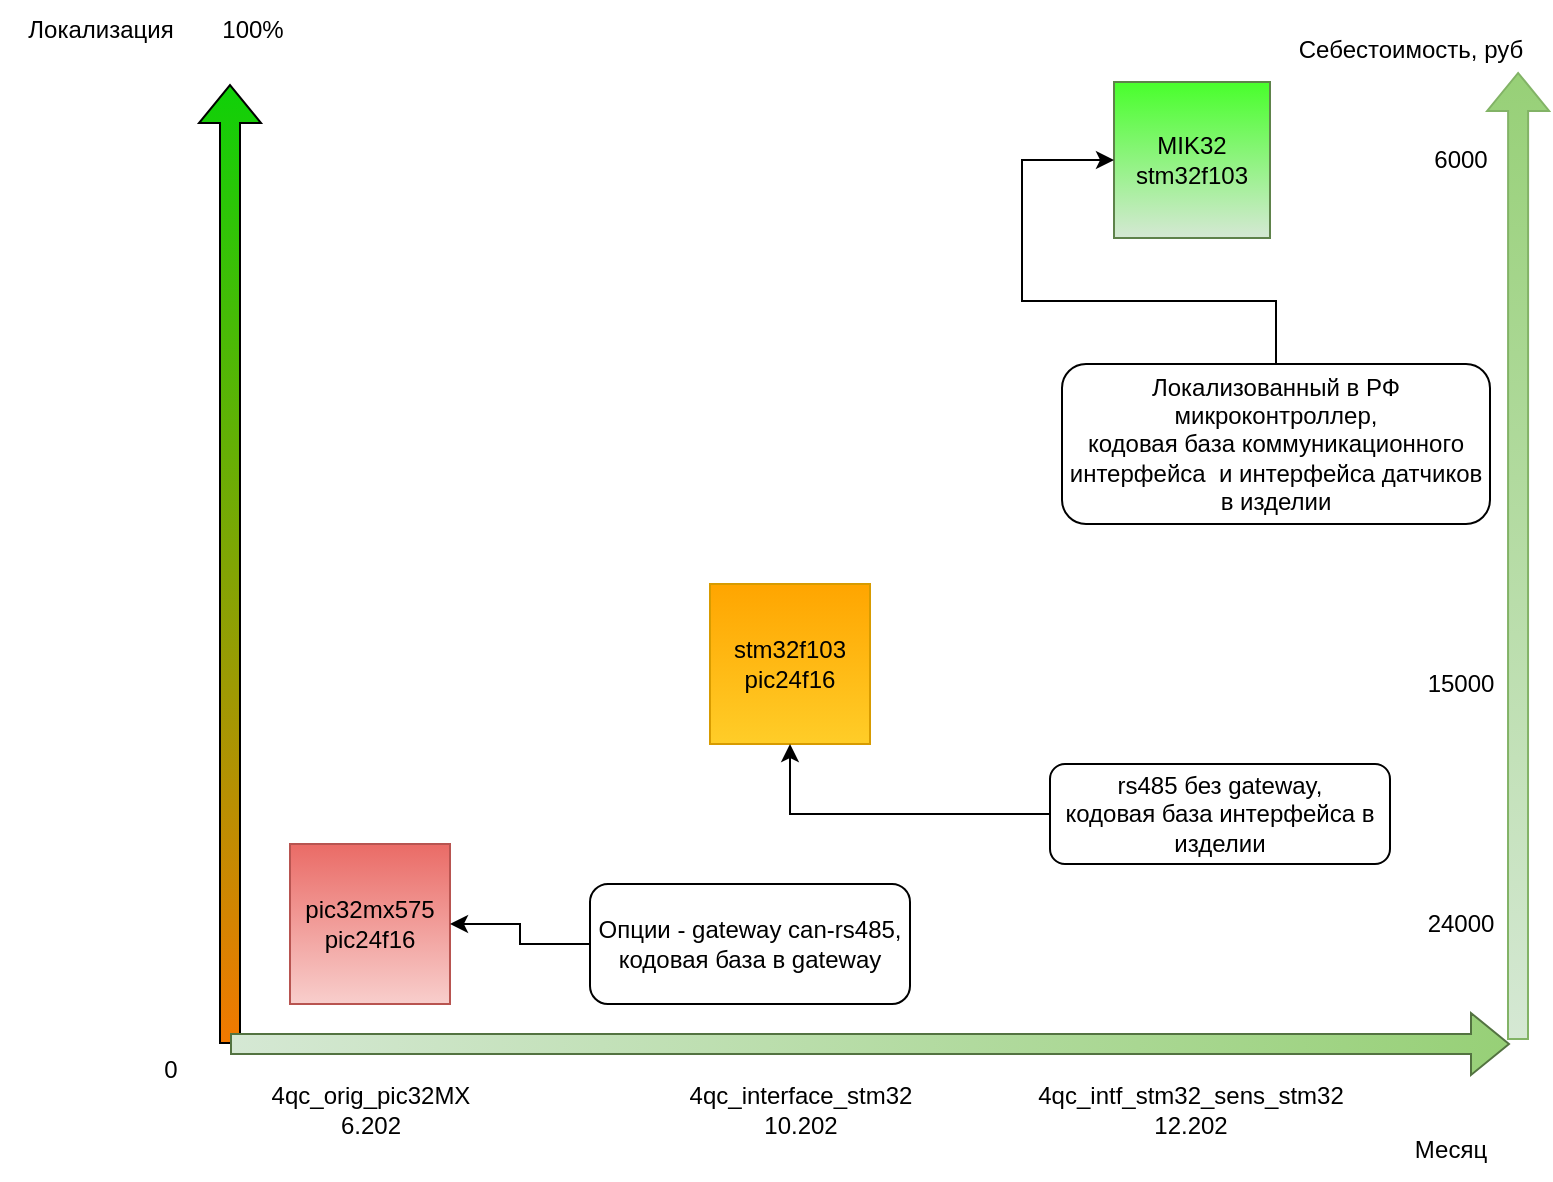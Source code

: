 <mxfile version="24.4.4" type="github">
  <diagram name="Page-1" id="u-WVnbDWZxlvtq3TyeI-">
    <mxGraphModel dx="931" dy="622" grid="1" gridSize="10" guides="1" tooltips="1" connect="1" arrows="1" fold="1" page="1" pageScale="1" pageWidth="827" pageHeight="1169" math="0" shadow="0">
      <root>
        <mxCell id="0" />
        <mxCell id="1" parent="0" />
        <mxCell id="twwJHe_c0Z_bD52UPJeN-1" value="" style="endArrow=classic;html=1;rounded=0;shape=flexArrow;fillColor=#F27900;gradientColor=#0FD108;gradientDirection=north;" edge="1" parent="1">
          <mxGeometry width="50" height="50" relative="1" as="geometry">
            <mxPoint x="160" y="560" as="sourcePoint" />
            <mxPoint x="160" y="80" as="targetPoint" />
          </mxGeometry>
        </mxCell>
        <mxCell id="twwJHe_c0Z_bD52UPJeN-2" value="" style="endArrow=classic;html=1;rounded=0;shape=flexArrow;fillColor=#d5e8d4;gradientColor=#97d077;strokeColor=#537341;gradientDirection=east;" edge="1" parent="1">
          <mxGeometry width="50" height="50" relative="1" as="geometry">
            <mxPoint x="160" y="560" as="sourcePoint" />
            <mxPoint x="800" y="560" as="targetPoint" />
          </mxGeometry>
        </mxCell>
        <mxCell id="twwJHe_c0Z_bD52UPJeN-3" value="pic32mx575&lt;div&gt;pic24f16&lt;/div&gt;" style="whiteSpace=wrap;html=1;aspect=fixed;fillColor=#f8cecc;gradientColor=#ea6b66;strokeColor=#b85450;gradientDirection=north;" vertex="1" parent="1">
          <mxGeometry x="190" y="460" width="80" height="80" as="geometry" />
        </mxCell>
        <mxCell id="twwJHe_c0Z_bD52UPJeN-5" value="4qc_orig_pic32MX&lt;div&gt;6.202&lt;/div&gt;" style="text;html=1;align=center;verticalAlign=middle;resizable=0;points=[];autosize=1;strokeColor=none;fillColor=none;" vertex="1" parent="1">
          <mxGeometry x="170" y="573" width="120" height="40" as="geometry" />
        </mxCell>
        <mxCell id="twwJHe_c0Z_bD52UPJeN-6" value="Локализация" style="text;html=1;align=center;verticalAlign=middle;resizable=0;points=[];autosize=1;strokeColor=none;fillColor=none;" vertex="1" parent="1">
          <mxGeometry x="45" y="38" width="100" height="30" as="geometry" />
        </mxCell>
        <mxCell id="twwJHe_c0Z_bD52UPJeN-8" value="Месяц" style="text;html=1;align=center;verticalAlign=middle;resizable=0;points=[];autosize=1;strokeColor=none;fillColor=none;" vertex="1" parent="1">
          <mxGeometry x="740" y="598" width="60" height="30" as="geometry" />
        </mxCell>
        <mxCell id="twwJHe_c0Z_bD52UPJeN-9" value="stm32f103&lt;div&gt;pic24f16&lt;/div&gt;" style="whiteSpace=wrap;html=1;aspect=fixed;fillColor=#ffcd28;strokeColor=#d79b00;gradientColor=#ffa500;gradientDirection=north;" vertex="1" parent="1">
          <mxGeometry x="400" y="330" width="80" height="80" as="geometry" />
        </mxCell>
        <mxCell id="twwJHe_c0Z_bD52UPJeN-10" value="4qc_interface_stm32&lt;div&gt;10.202&lt;/div&gt;" style="text;html=1;align=center;verticalAlign=middle;resizable=0;points=[];autosize=1;strokeColor=none;fillColor=none;" vertex="1" parent="1">
          <mxGeometry x="380" y="573" width="130" height="40" as="geometry" />
        </mxCell>
        <mxCell id="twwJHe_c0Z_bD52UPJeN-11" value="" style="endArrow=classic;html=1;rounded=0;shape=flexArrow;fillColor=#d5e8d4;gradientColor=#97d077;strokeColor=#82b366;entryX=0.929;entryY=0.933;entryDx=0;entryDy=0;entryPerimeter=0;gradientDirection=north;" edge="1" parent="1">
          <mxGeometry width="50" height="50" relative="1" as="geometry">
            <mxPoint x="804" y="558" as="sourcePoint" />
            <mxPoint x="804.06" y="73.99" as="targetPoint" />
          </mxGeometry>
        </mxCell>
        <mxCell id="twwJHe_c0Z_bD52UPJeN-13" value="Себестоимость, руб" style="text;html=1;align=center;verticalAlign=middle;resizable=0;points=[];autosize=1;strokeColor=none;fillColor=none;" vertex="1" parent="1">
          <mxGeometry x="680" y="48" width="140" height="30" as="geometry" />
        </mxCell>
        <mxCell id="twwJHe_c0Z_bD52UPJeN-14" value="0" style="text;html=1;align=center;verticalAlign=middle;resizable=0;points=[];autosize=1;strokeColor=none;fillColor=none;" vertex="1" parent="1">
          <mxGeometry x="115" y="558" width="30" height="30" as="geometry" />
        </mxCell>
        <mxCell id="twwJHe_c0Z_bD52UPJeN-15" value="100%" style="text;html=1;align=center;verticalAlign=middle;resizable=0;points=[];autosize=1;strokeColor=none;fillColor=none;" vertex="1" parent="1">
          <mxGeometry x="146" y="38" width="50" height="30" as="geometry" />
        </mxCell>
        <mxCell id="twwJHe_c0Z_bD52UPJeN-17" value="&lt;div&gt;MIK32&lt;/div&gt;&lt;div&gt;stm32f103&lt;/div&gt;" style="whiteSpace=wrap;html=1;aspect=fixed;fillColor=#d5e8d4;strokeColor=#5E824A;gradientColor=#48FF2B;gradientDirection=north;" vertex="1" parent="1">
          <mxGeometry x="602" y="79" width="78" height="78" as="geometry" />
        </mxCell>
        <mxCell id="twwJHe_c0Z_bD52UPJeN-18" value="4qc_intf_stm32_sens_stm32&lt;div&gt;12.202&lt;/div&gt;" style="text;html=1;align=center;verticalAlign=middle;resizable=0;points=[];autosize=1;strokeColor=none;fillColor=none;" vertex="1" parent="1">
          <mxGeometry x="550" y="573" width="180" height="40" as="geometry" />
        </mxCell>
        <mxCell id="twwJHe_c0Z_bD52UPJeN-19" value="6000" style="text;html=1;align=center;verticalAlign=middle;resizable=0;points=[];autosize=1;strokeColor=none;fillColor=none;" vertex="1" parent="1">
          <mxGeometry x="750" y="103" width="50" height="30" as="geometry" />
        </mxCell>
        <mxCell id="twwJHe_c0Z_bD52UPJeN-20" value="15000" style="text;html=1;align=center;verticalAlign=middle;resizable=0;points=[];autosize=1;strokeColor=none;fillColor=none;" vertex="1" parent="1">
          <mxGeometry x="745" y="365" width="60" height="30" as="geometry" />
        </mxCell>
        <mxCell id="twwJHe_c0Z_bD52UPJeN-21" value="24000" style="text;html=1;align=center;verticalAlign=middle;resizable=0;points=[];autosize=1;strokeColor=none;fillColor=none;" vertex="1" parent="1">
          <mxGeometry x="745" y="485" width="60" height="30" as="geometry" />
        </mxCell>
        <mxCell id="twwJHe_c0Z_bD52UPJeN-27" style="edgeStyle=orthogonalEdgeStyle;rounded=0;orthogonalLoop=1;jettySize=auto;html=1;" edge="1" parent="1" source="twwJHe_c0Z_bD52UPJeN-26" target="twwJHe_c0Z_bD52UPJeN-9">
          <mxGeometry relative="1" as="geometry" />
        </mxCell>
        <mxCell id="twwJHe_c0Z_bD52UPJeN-26" value="rs485 без gateway,&lt;div&gt;кодовая база интерфейса в изделии&lt;/div&gt;" style="rounded=1;whiteSpace=wrap;html=1;" vertex="1" parent="1">
          <mxGeometry x="570" y="420" width="170" height="50" as="geometry" />
        </mxCell>
        <mxCell id="twwJHe_c0Z_bD52UPJeN-29" style="edgeStyle=orthogonalEdgeStyle;rounded=0;orthogonalLoop=1;jettySize=auto;html=1;entryX=1;entryY=0.5;entryDx=0;entryDy=0;" edge="1" parent="1" source="twwJHe_c0Z_bD52UPJeN-28" target="twwJHe_c0Z_bD52UPJeN-3">
          <mxGeometry relative="1" as="geometry" />
        </mxCell>
        <mxCell id="twwJHe_c0Z_bD52UPJeN-28" value="Опции - gateway can-rs485, кодовая база в gateway" style="rounded=1;whiteSpace=wrap;html=1;" vertex="1" parent="1">
          <mxGeometry x="340" y="480" width="160" height="60" as="geometry" />
        </mxCell>
        <mxCell id="twwJHe_c0Z_bD52UPJeN-31" style="edgeStyle=orthogonalEdgeStyle;rounded=0;orthogonalLoop=1;jettySize=auto;html=1;entryX=0;entryY=0.5;entryDx=0;entryDy=0;" edge="1" parent="1" source="twwJHe_c0Z_bD52UPJeN-30" target="twwJHe_c0Z_bD52UPJeN-17">
          <mxGeometry relative="1" as="geometry" />
        </mxCell>
        <mxCell id="twwJHe_c0Z_bD52UPJeN-30" value="Локализованный в РФ микроконтроллер,&lt;div&gt;кодовая база коммуникационного интерфейса &amp;nbsp;и интерфейса датчиков в изделии&lt;/div&gt;" style="rounded=1;whiteSpace=wrap;html=1;" vertex="1" parent="1">
          <mxGeometry x="576" y="220" width="214" height="80" as="geometry" />
        </mxCell>
      </root>
    </mxGraphModel>
  </diagram>
</mxfile>
